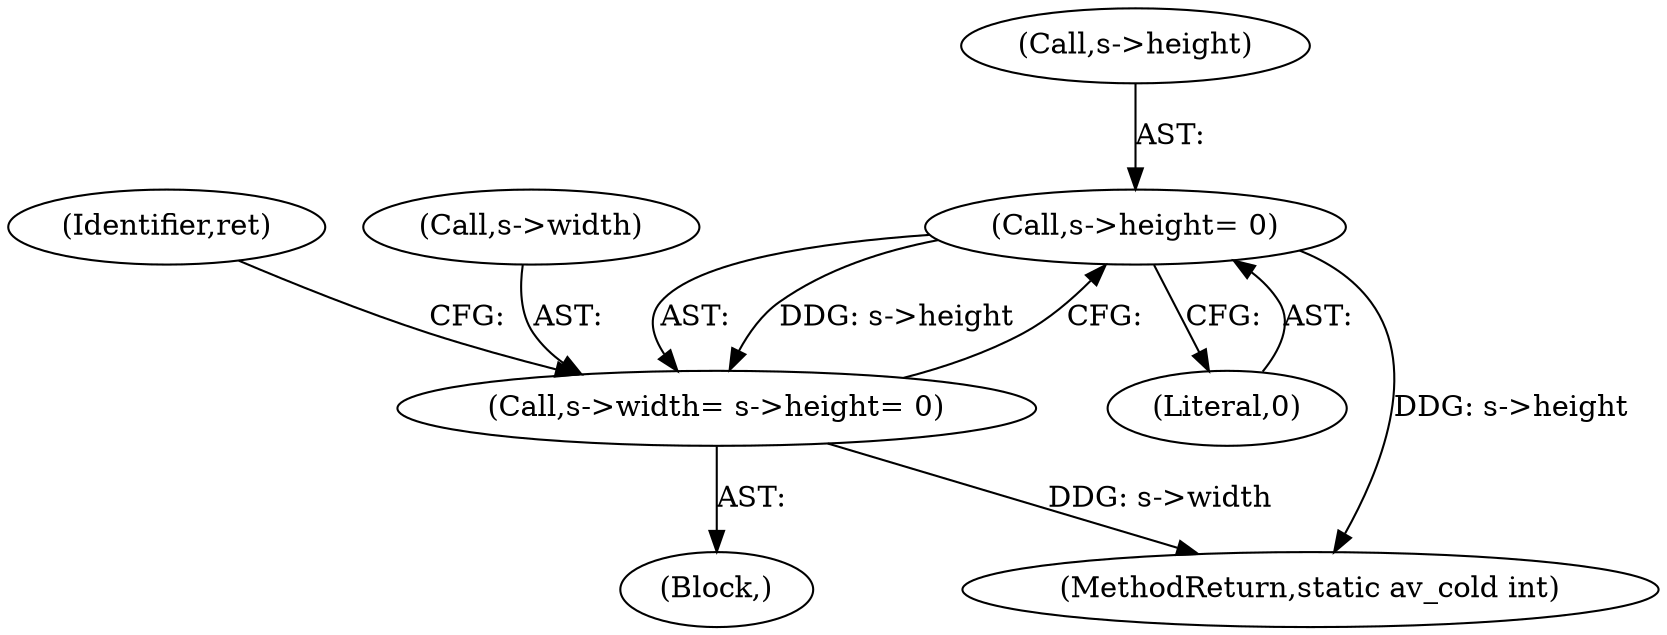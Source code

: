 digraph "0_FFmpeg_02f909dc24b1f05cfbba75077c7707b905e63cd2@pointer" {
"1000231" [label="(Call,s->height= 0)"];
"1000227" [label="(Call,s->width= s->height= 0)"];
"1000237" [label="(Identifier,ret)"];
"1000227" [label="(Call,s->width= s->height= 0)"];
"1000226" [label="(Block,)"];
"1000235" [label="(Literal,0)"];
"1000231" [label="(Call,s->height= 0)"];
"1000232" [label="(Call,s->height)"];
"1000228" [label="(Call,s->width)"];
"1000484" [label="(MethodReturn,static av_cold int)"];
"1000231" -> "1000227"  [label="AST: "];
"1000231" -> "1000235"  [label="CFG: "];
"1000232" -> "1000231"  [label="AST: "];
"1000235" -> "1000231"  [label="AST: "];
"1000227" -> "1000231"  [label="CFG: "];
"1000231" -> "1000484"  [label="DDG: s->height"];
"1000231" -> "1000227"  [label="DDG: s->height"];
"1000227" -> "1000226"  [label="AST: "];
"1000228" -> "1000227"  [label="AST: "];
"1000237" -> "1000227"  [label="CFG: "];
"1000227" -> "1000484"  [label="DDG: s->width"];
}
